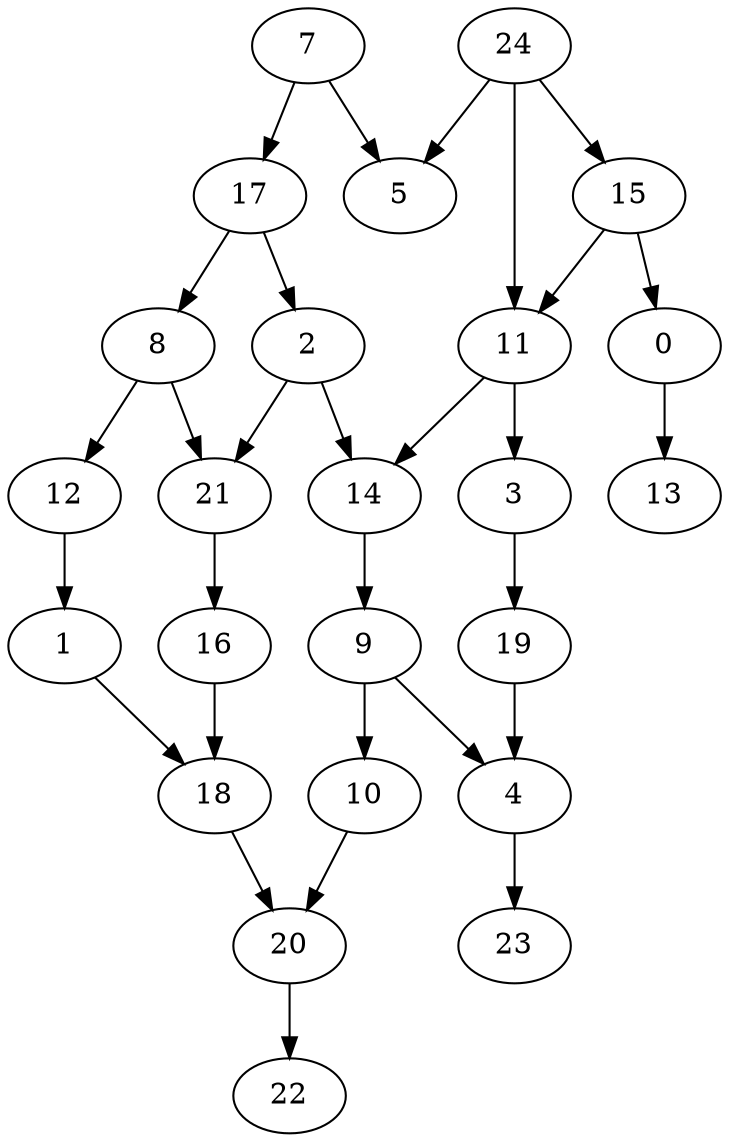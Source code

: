 strict digraph "" {
	0 -> 13;
	1 -> 18;
	18 -> 20;
	20 -> 22;
	2 -> 14;
	2 -> 21;
	14 -> 9;
	21 -> 16;
	9 -> 4;
	9 -> 10;
	16 -> 18;
	3 -> 19;
	19 -> 4;
	4 -> 23;
	7 -> 5;
	7 -> 17;
	17 -> 2;
	17 -> 8;
	24 -> 5;
	24 -> 15;
	24 -> 11;
	15 -> 0;
	15 -> 11;
	8 -> 21;
	8 -> 12;
	12 -> 1;
	10 -> 20;
	11 -> 14;
	11 -> 3;
}
